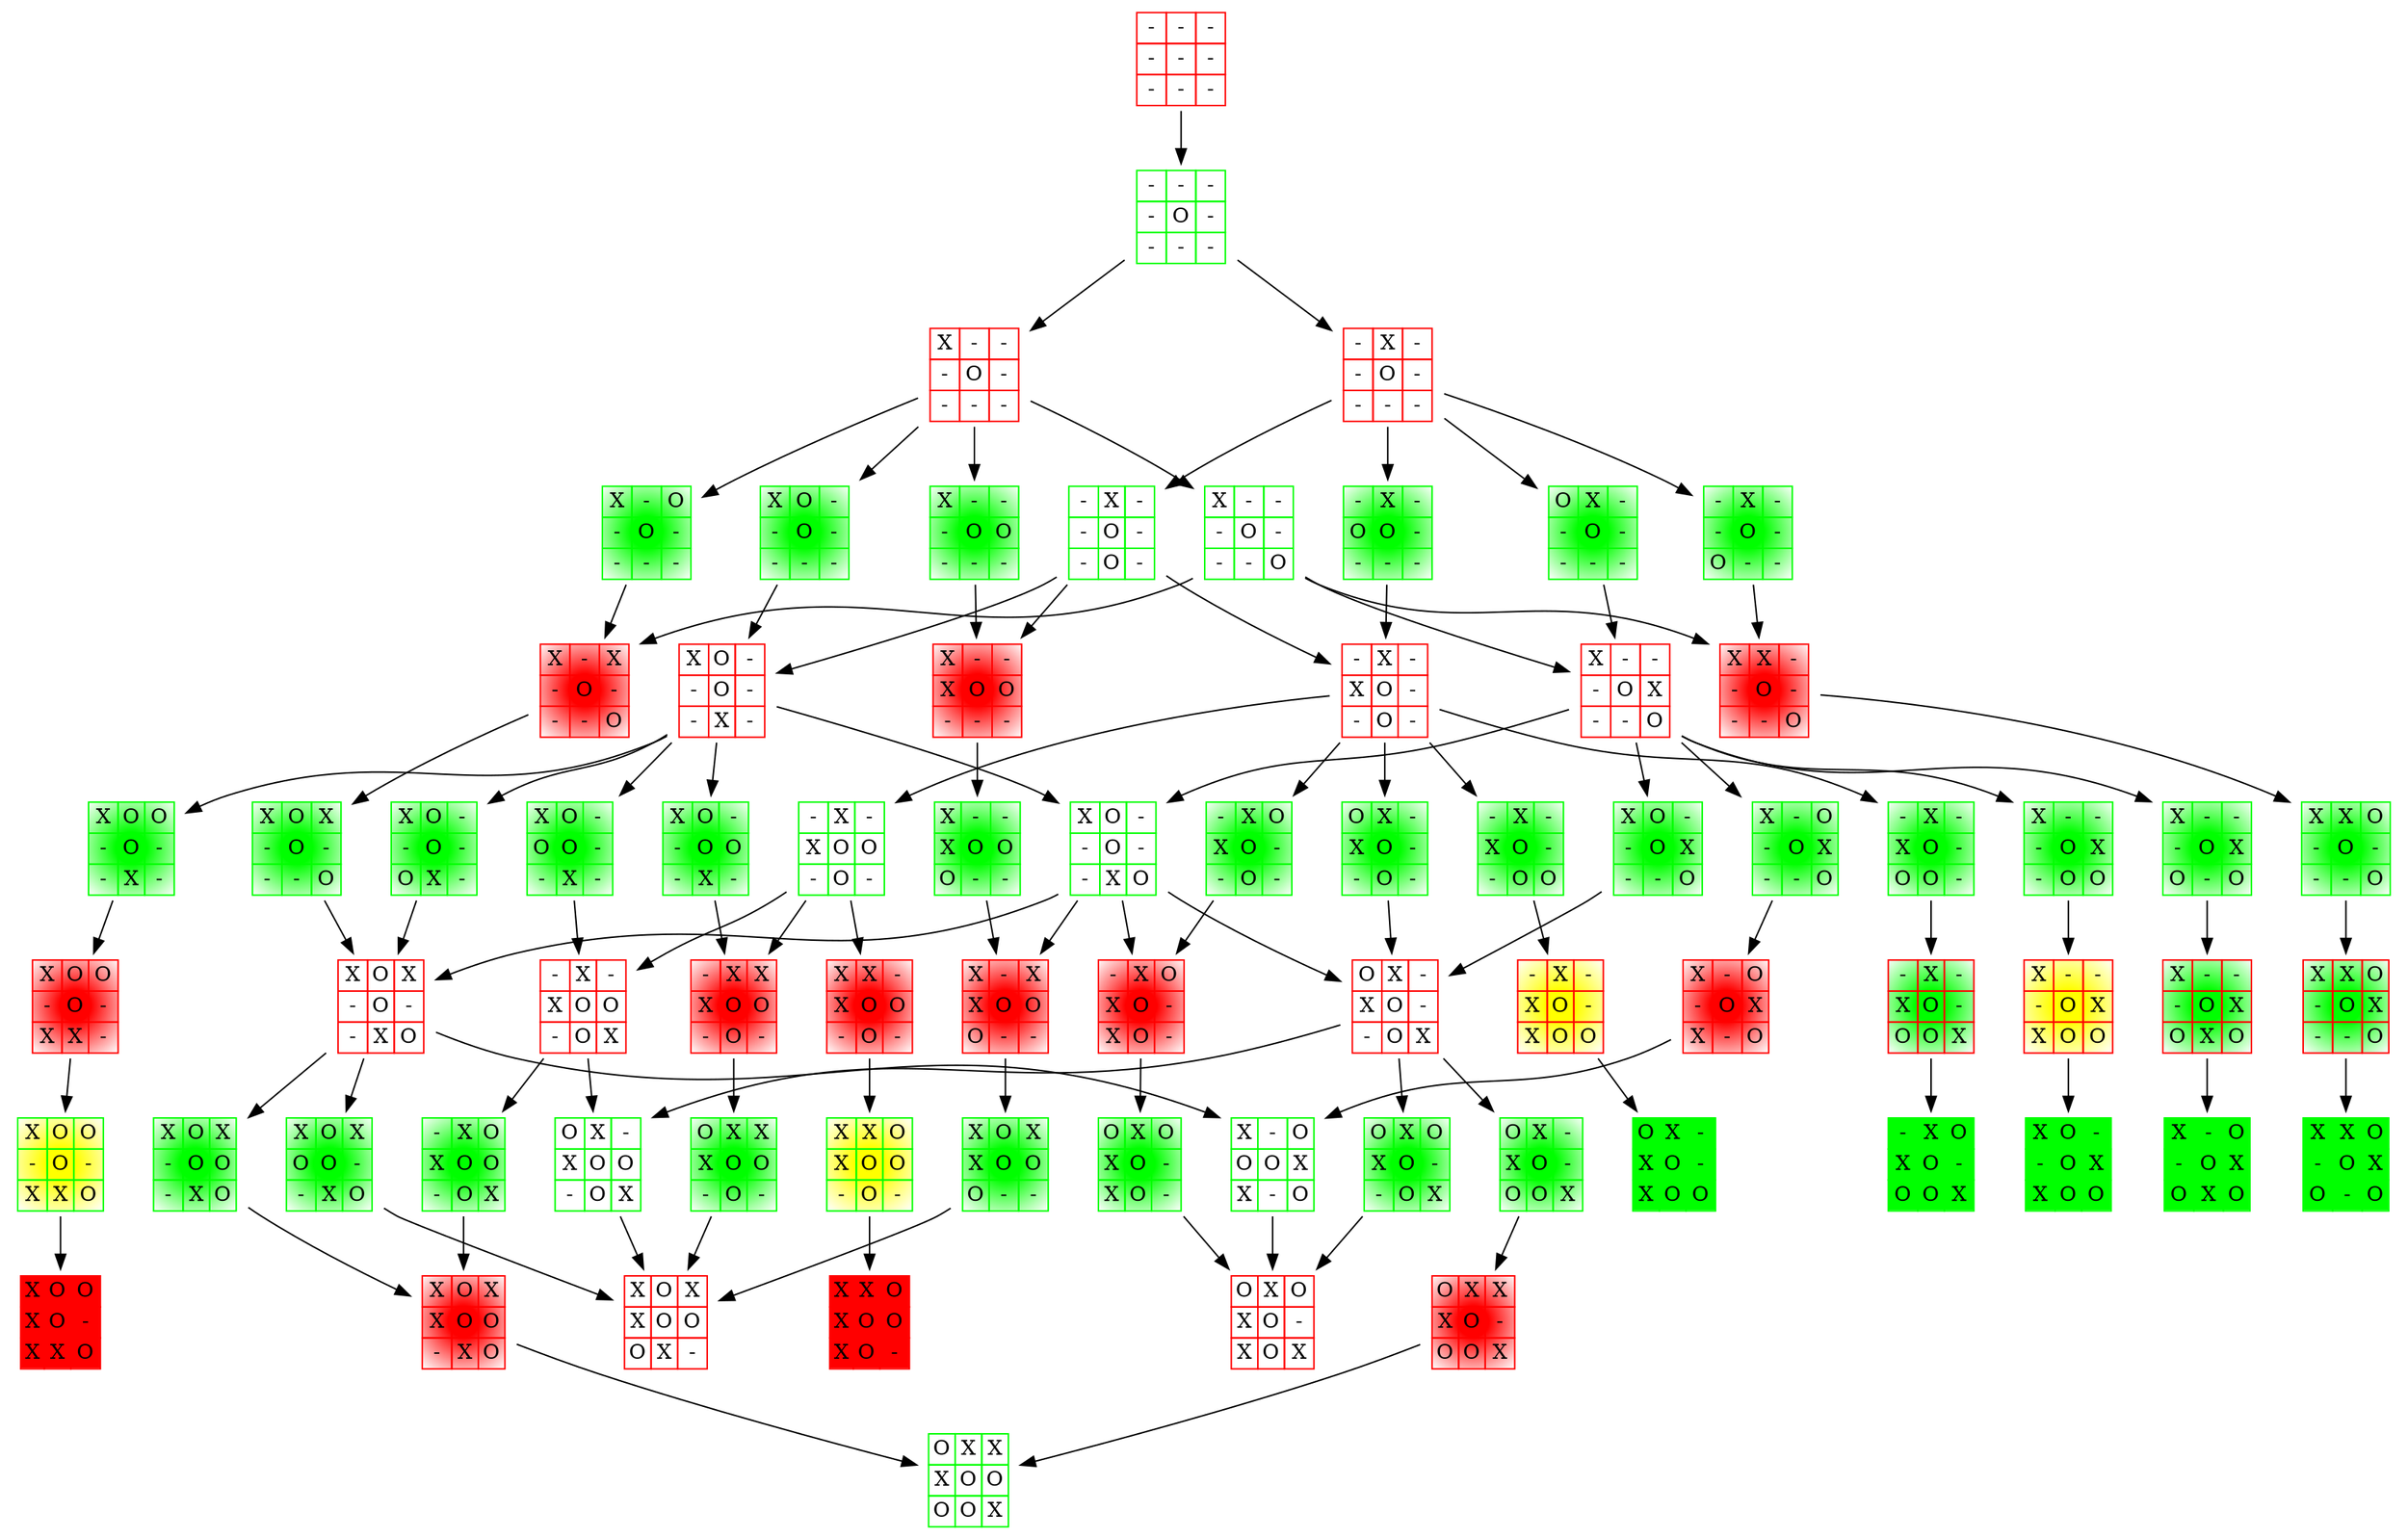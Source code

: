 digraph "graph" {
	node [shape=plaintext]
		0 [label=<
        <TABLE BORDER="0" CELLBORDER="1" CELLSPACING="0" COLOR="red" BGCOLOR="white" style="">
          <TR>
            <TD> - </TD>
            <TD> - </TD>
            <TD> - </TD>
          </TR>
          <TR>
            <TD> - </TD>
            <TD> - </TD>
            <TD> - </TD>
          </TR>
          <TR>
            <TD> - </TD>
            <TD> - </TD>
            <TD> - </TD>
          </TR>
        </TABLE>>]
		1 [label=<
        <TABLE BORDER="0" CELLBORDER="1" CELLSPACING="0" COLOR="green" BGCOLOR="white" style="">
          <TR>
            <TD> - </TD>
            <TD> - </TD>
            <TD> - </TD>
          </TR>
          <TR>
            <TD> - </TD>
            <TD>O</TD>
            <TD> - </TD>
          </TR>
          <TR>
            <TD> - </TD>
            <TD> - </TD>
            <TD> - </TD>
          </TR>
        </TABLE>>]
			0 -> 1
		1 [label=<
        <TABLE BORDER="0" CELLBORDER="1" CELLSPACING="0" COLOR="green" BGCOLOR="white" style="">
          <TR>
            <TD> - </TD>
            <TD> - </TD>
            <TD> - </TD>
          </TR>
          <TR>
            <TD> - </TD>
            <TD>O</TD>
            <TD> - </TD>
          </TR>
          <TR>
            <TD> - </TD>
            <TD> - </TD>
            <TD> - </TD>
          </TR>
        </TABLE>>]
		11 [label=<
        <TABLE BORDER="0" CELLBORDER="1" CELLSPACING="0" COLOR="red" BGCOLOR="white" style="">
          <TR>
            <TD>X</TD>
            <TD> - </TD>
            <TD> - </TD>
          </TR>
          <TR>
            <TD> - </TD>
            <TD>O</TD>
            <TD> - </TD>
          </TR>
          <TR>
            <TD> - </TD>
            <TD> - </TD>
            <TD> - </TD>
          </TR>
        </TABLE>>]
			1 -> 11
		12 [label=<
        <TABLE BORDER="0" CELLBORDER="1" CELLSPACING="0" COLOR="red" BGCOLOR="white" style="">
          <TR>
            <TD> - </TD>
            <TD>X</TD>
            <TD> - </TD>
          </TR>
          <TR>
            <TD> - </TD>
            <TD>O</TD>
            <TD> - </TD>
          </TR>
          <TR>
            <TD> - </TD>
            <TD> - </TD>
            <TD> - </TD>
          </TR>
        </TABLE>>]
			1 -> 12
		12 [label=<
        <TABLE BORDER="0" CELLBORDER="1" CELLSPACING="0" COLOR="red" BGCOLOR="white" style="">
          <TR>
            <TD> - </TD>
            <TD>X</TD>
            <TD> - </TD>
          </TR>
          <TR>
            <TD> - </TD>
            <TD>O</TD>
            <TD> - </TD>
          </TR>
          <TR>
            <TD> - </TD>
            <TD> - </TD>
            <TD> - </TD>
          </TR>
        </TABLE>>]
		121 [label=<
        <TABLE BORDER="0" CELLBORDER="1" CELLSPACING="0" COLOR="green" BGCOLOR="green:white" style="radial">
          <TR>
            <TD>O</TD>
            <TD>X</TD>
            <TD> - </TD>
          </TR>
          <TR>
            <TD> - </TD>
            <TD>O</TD>
            <TD> - </TD>
          </TR>
          <TR>
            <TD> - </TD>
            <TD> - </TD>
            <TD> - </TD>
          </TR>
        </TABLE>>]
			12 -> 121
		122 [label=<
        <TABLE BORDER="0" CELLBORDER="1" CELLSPACING="0" COLOR="green" BGCOLOR="green:white" style="radial">
          <TR>
            <TD> - </TD>
            <TD>X</TD>
            <TD> - </TD>
          </TR>
          <TR>
            <TD>O</TD>
            <TD>O</TD>
            <TD> - </TD>
          </TR>
          <TR>
            <TD> - </TD>
            <TD> - </TD>
            <TD> - </TD>
          </TR>
        </TABLE>>]
			12 -> 122
		123 [label=<
        <TABLE BORDER="0" CELLBORDER="1" CELLSPACING="0" COLOR="green" BGCOLOR="green:white" style="radial">
          <TR>
            <TD> - </TD>
            <TD>X</TD>
            <TD> - </TD>
          </TR>
          <TR>
            <TD> - </TD>
            <TD>O</TD>
            <TD> - </TD>
          </TR>
          <TR>
            <TD>O</TD>
            <TD> - </TD>
            <TD> - </TD>
          </TR>
        </TABLE>>]
			12 -> 123
		124 [label=<
        <TABLE BORDER="0" CELLBORDER="1" CELLSPACING="0" COLOR="green" BGCOLOR="white" style="">
          <TR>
            <TD> - </TD>
            <TD>X</TD>
            <TD> - </TD>
          </TR>
          <TR>
            <TD> - </TD>
            <TD>O</TD>
            <TD> - </TD>
          </TR>
          <TR>
            <TD> - </TD>
            <TD>O</TD>
            <TD> - </TD>
          </TR>
        </TABLE>>]
			12 -> 124
		11 [label=<
        <TABLE BORDER="0" CELLBORDER="1" CELLSPACING="0" COLOR="red" BGCOLOR="white" style="">
          <TR>
            <TD>X</TD>
            <TD> - </TD>
            <TD> - </TD>
          </TR>
          <TR>
            <TD> - </TD>
            <TD>O</TD>
            <TD> - </TD>
          </TR>
          <TR>
            <TD> - </TD>
            <TD> - </TD>
            <TD> - </TD>
          </TR>
        </TABLE>>]
		111 [label=<
        <TABLE BORDER="0" CELLBORDER="1" CELLSPACING="0" COLOR="green" BGCOLOR="green:white" style="radial">
          <TR>
            <TD>X</TD>
            <TD>O</TD>
            <TD> - </TD>
          </TR>
          <TR>
            <TD> - </TD>
            <TD>O</TD>
            <TD> - </TD>
          </TR>
          <TR>
            <TD> - </TD>
            <TD> - </TD>
            <TD> - </TD>
          </TR>
        </TABLE>>]
			11 -> 111
		112 [label=<
        <TABLE BORDER="0" CELLBORDER="1" CELLSPACING="0" COLOR="green" BGCOLOR="green:white" style="radial">
          <TR>
            <TD>X</TD>
            <TD> - </TD>
            <TD>O</TD>
          </TR>
          <TR>
            <TD> - </TD>
            <TD>O</TD>
            <TD> - </TD>
          </TR>
          <TR>
            <TD> - </TD>
            <TD> - </TD>
            <TD> - </TD>
          </TR>
        </TABLE>>]
			11 -> 112
		113 [label=<
        <TABLE BORDER="0" CELLBORDER="1" CELLSPACING="0" COLOR="green" BGCOLOR="green:white" style="radial">
          <TR>
            <TD>X</TD>
            <TD> - </TD>
            <TD> - </TD>
          </TR>
          <TR>
            <TD> - </TD>
            <TD>O</TD>
            <TD>O</TD>
          </TR>
          <TR>
            <TD> - </TD>
            <TD> - </TD>
            <TD> - </TD>
          </TR>
        </TABLE>>]
			11 -> 113
		114 [label=<
        <TABLE BORDER="0" CELLBORDER="1" CELLSPACING="0" COLOR="green" BGCOLOR="white" style="">
          <TR>
            <TD>X</TD>
            <TD> - </TD>
            <TD> - </TD>
          </TR>
          <TR>
            <TD> - </TD>
            <TD>O</TD>
            <TD> - </TD>
          </TR>
          <TR>
            <TD> - </TD>
            <TD> - </TD>
            <TD>O</TD>
          </TR>
        </TABLE>>]
			11 -> 114
		114 [label=<
        <TABLE BORDER="0" CELLBORDER="1" CELLSPACING="0" COLOR="green" BGCOLOR="white" style="">
          <TR>
            <TD>X</TD>
            <TD> - </TD>
            <TD> - </TD>
          </TR>
          <TR>
            <TD> - </TD>
            <TD>O</TD>
            <TD> - </TD>
          </TR>
          <TR>
            <TD> - </TD>
            <TD> - </TD>
            <TD>O</TD>
          </TR>
        </TABLE>>]
		1141 [label=<
        <TABLE BORDER="0" CELLBORDER="1" CELLSPACING="0" COLOR="red" BGCOLOR="red:white" style="radial">
          <TR>
            <TD>X</TD>
            <TD>X</TD>
            <TD> - </TD>
          </TR>
          <TR>
            <TD> - </TD>
            <TD>O</TD>
            <TD> - </TD>
          </TR>
          <TR>
            <TD> - </TD>
            <TD> - </TD>
            <TD>O</TD>
          </TR>
        </TABLE>>]
			114 -> 1141
		1142 [label=<
        <TABLE BORDER="0" CELLBORDER="1" CELLSPACING="0" COLOR="red" BGCOLOR="red:white" style="radial">
          <TR>
            <TD>X</TD>
            <TD> - </TD>
            <TD>X</TD>
          </TR>
          <TR>
            <TD> - </TD>
            <TD>O</TD>
            <TD> - </TD>
          </TR>
          <TR>
            <TD> - </TD>
            <TD> - </TD>
            <TD>O</TD>
          </TR>
        </TABLE>>]
			114 -> 1142
		1143 [label=<
        <TABLE BORDER="0" CELLBORDER="1" CELLSPACING="0" COLOR="red" BGCOLOR="white" style="">
          <TR>
            <TD>X</TD>
            <TD> - </TD>
            <TD> - </TD>
          </TR>
          <TR>
            <TD> - </TD>
            <TD>O</TD>
            <TD>X</TD>
          </TR>
          <TR>
            <TD> - </TD>
            <TD> - </TD>
            <TD>O</TD>
          </TR>
        </TABLE>>]
			114 -> 1143
		113 [label=<
        <TABLE BORDER="0" CELLBORDER="1" CELLSPACING="0" COLOR="green" BGCOLOR="green:white" style="radial">
          <TR>
            <TD>X</TD>
            <TD> - </TD>
            <TD> - </TD>
          </TR>
          <TR>
            <TD> - </TD>
            <TD>O</TD>
            <TD>O</TD>
          </TR>
          <TR>
            <TD> - </TD>
            <TD> - </TD>
            <TD> - </TD>
          </TR>
        </TABLE>>]
		1131 [label=<
        <TABLE BORDER="0" CELLBORDER="1" CELLSPACING="0" COLOR="red" BGCOLOR="red:white" style="radial">
          <TR>
            <TD>X</TD>
            <TD> - </TD>
            <TD> - </TD>
          </TR>
          <TR>
            <TD>X</TD>
            <TD>O</TD>
            <TD>O</TD>
          </TR>
          <TR>
            <TD> - </TD>
            <TD> - </TD>
            <TD> - </TD>
          </TR>
        </TABLE>>]
			113 -> 1131
		112 [label=<
        <TABLE BORDER="0" CELLBORDER="1" CELLSPACING="0" COLOR="green" BGCOLOR="green:white" style="radial">
          <TR>
            <TD>X</TD>
            <TD> - </TD>
            <TD>O</TD>
          </TR>
          <TR>
            <TD> - </TD>
            <TD>O</TD>
            <TD> - </TD>
          </TR>
          <TR>
            <TD> - </TD>
            <TD> - </TD>
            <TD> - </TD>
          </TR>
        </TABLE>>]
		1142 [label=<
        <TABLE BORDER="0" CELLBORDER="1" CELLSPACING="0" COLOR="red" BGCOLOR="red:white" style="radial">
          <TR>
            <TD>X</TD>
            <TD> - </TD>
            <TD>X</TD>
          </TR>
          <TR>
            <TD> - </TD>
            <TD>O</TD>
            <TD> - </TD>
          </TR>
          <TR>
            <TD> - </TD>
            <TD> - </TD>
            <TD>O</TD>
          </TR>
        </TABLE>>]
			112 -> 1142
		123 [label=<
        <TABLE BORDER="0" CELLBORDER="1" CELLSPACING="0" COLOR="green" BGCOLOR="green:white" style="radial">
          <TR>
            <TD> - </TD>
            <TD>X</TD>
            <TD> - </TD>
          </TR>
          <TR>
            <TD> - </TD>
            <TD>O</TD>
            <TD> - </TD>
          </TR>
          <TR>
            <TD>O</TD>
            <TD> - </TD>
            <TD> - </TD>
          </TR>
        </TABLE>>]
		1141 [label=<
        <TABLE BORDER="0" CELLBORDER="1" CELLSPACING="0" COLOR="red" BGCOLOR="red:white" style="radial">
          <TR>
            <TD>X</TD>
            <TD>X</TD>
            <TD> - </TD>
          </TR>
          <TR>
            <TD> - </TD>
            <TD>O</TD>
            <TD> - </TD>
          </TR>
          <TR>
            <TD> - </TD>
            <TD> - </TD>
            <TD>O</TD>
          </TR>
        </TABLE>>]
			123 -> 1141
		111 [label=<
        <TABLE BORDER="0" CELLBORDER="1" CELLSPACING="0" COLOR="green" BGCOLOR="green:white" style="radial">
          <TR>
            <TD>X</TD>
            <TD>O</TD>
            <TD> - </TD>
          </TR>
          <TR>
            <TD> - </TD>
            <TD>O</TD>
            <TD> - </TD>
          </TR>
          <TR>
            <TD> - </TD>
            <TD> - </TD>
            <TD> - </TD>
          </TR>
        </TABLE>>]
		1111 [label=<
        <TABLE BORDER="0" CELLBORDER="1" CELLSPACING="0" COLOR="red" BGCOLOR="white" style="">
          <TR>
            <TD>X</TD>
            <TD>O</TD>
            <TD> - </TD>
          </TR>
          <TR>
            <TD> - </TD>
            <TD>O</TD>
            <TD> - </TD>
          </TR>
          <TR>
            <TD> - </TD>
            <TD>X</TD>
            <TD> - </TD>
          </TR>
        </TABLE>>]
			111 -> 1111
		124 [label=<
        <TABLE BORDER="0" CELLBORDER="1" CELLSPACING="0" COLOR="green" BGCOLOR="white" style="">
          <TR>
            <TD> - </TD>
            <TD>X</TD>
            <TD> - </TD>
          </TR>
          <TR>
            <TD> - </TD>
            <TD>O</TD>
            <TD> - </TD>
          </TR>
          <TR>
            <TD> - </TD>
            <TD>O</TD>
            <TD> - </TD>
          </TR>
        </TABLE>>]
		1131 [label=<
        <TABLE BORDER="0" CELLBORDER="1" CELLSPACING="0" COLOR="red" BGCOLOR="red:white" style="radial">
          <TR>
            <TD>X</TD>
            <TD> - </TD>
            <TD> - </TD>
          </TR>
          <TR>
            <TD>X</TD>
            <TD>O</TD>
            <TD>O</TD>
          </TR>
          <TR>
            <TD> - </TD>
            <TD> - </TD>
            <TD> - </TD>
          </TR>
        </TABLE>>]
			124 -> 1131
		1242 [label=<
        <TABLE BORDER="0" CELLBORDER="1" CELLSPACING="0" COLOR="red" BGCOLOR="white" style="">
          <TR>
            <TD> - </TD>
            <TD>X</TD>
            <TD> - </TD>
          </TR>
          <TR>
            <TD>X</TD>
            <TD>O</TD>
            <TD> - </TD>
          </TR>
          <TR>
            <TD> - </TD>
            <TD>O</TD>
            <TD> - </TD>
          </TR>
        </TABLE>>]
			124 -> 1242
		1111 [label=<
        <TABLE BORDER="0" CELLBORDER="1" CELLSPACING="0" COLOR="red" BGCOLOR="white" style="">
          <TR>
            <TD>X</TD>
            <TD>O</TD>
            <TD> - </TD>
          </TR>
          <TR>
            <TD> - </TD>
            <TD>O</TD>
            <TD> - </TD>
          </TR>
          <TR>
            <TD> - </TD>
            <TD>X</TD>
            <TD> - </TD>
          </TR>
        </TABLE>>]
			124 -> 1111
		122 [label=<
        <TABLE BORDER="0" CELLBORDER="1" CELLSPACING="0" COLOR="green" BGCOLOR="green:white" style="radial">
          <TR>
            <TD> - </TD>
            <TD>X</TD>
            <TD> - </TD>
          </TR>
          <TR>
            <TD>O</TD>
            <TD>O</TD>
            <TD> - </TD>
          </TR>
          <TR>
            <TD> - </TD>
            <TD> - </TD>
            <TD> - </TD>
          </TR>
        </TABLE>>]
		1242 [label=<
        <TABLE BORDER="0" CELLBORDER="1" CELLSPACING="0" COLOR="red" BGCOLOR="white" style="">
          <TR>
            <TD> - </TD>
            <TD>X</TD>
            <TD> - </TD>
          </TR>
          <TR>
            <TD>X</TD>
            <TD>O</TD>
            <TD> - </TD>
          </TR>
          <TR>
            <TD> - </TD>
            <TD>O</TD>
            <TD> - </TD>
          </TR>
        </TABLE>>]
			122 -> 1242
		121 [label=<
        <TABLE BORDER="0" CELLBORDER="1" CELLSPACING="0" COLOR="green" BGCOLOR="green:white" style="radial">
          <TR>
            <TD>O</TD>
            <TD>X</TD>
            <TD> - </TD>
          </TR>
          <TR>
            <TD> - </TD>
            <TD>O</TD>
            <TD> - </TD>
          </TR>
          <TR>
            <TD> - </TD>
            <TD> - </TD>
            <TD> - </TD>
          </TR>
        </TABLE>>]
		1143 [label=<
        <TABLE BORDER="0" CELLBORDER="1" CELLSPACING="0" COLOR="red" BGCOLOR="white" style="">
          <TR>
            <TD>X</TD>
            <TD> - </TD>
            <TD> - </TD>
          </TR>
          <TR>
            <TD> - </TD>
            <TD>O</TD>
            <TD>X</TD>
          </TR>
          <TR>
            <TD> - </TD>
            <TD> - </TD>
            <TD>O</TD>
          </TR>
        </TABLE>>]
			121 -> 1143
		1111 [label=<
        <TABLE BORDER="0" CELLBORDER="1" CELLSPACING="0" COLOR="red" BGCOLOR="white" style="">
          <TR>
            <TD>X</TD>
            <TD>O</TD>
            <TD> - </TD>
          </TR>
          <TR>
            <TD> - </TD>
            <TD>O</TD>
            <TD> - </TD>
          </TR>
          <TR>
            <TD> - </TD>
            <TD>X</TD>
            <TD> - </TD>
          </TR>
        </TABLE>>]
		11111 [label=<
        <TABLE BORDER="0" CELLBORDER="1" CELLSPACING="0" COLOR="green" BGCOLOR="green:white" style="radial">
          <TR>
            <TD>X</TD>
            <TD>O</TD>
            <TD>O</TD>
          </TR>
          <TR>
            <TD> - </TD>
            <TD>O</TD>
            <TD> - </TD>
          </TR>
          <TR>
            <TD> - </TD>
            <TD>X</TD>
            <TD> - </TD>
          </TR>
        </TABLE>>]
			1111 -> 11111
		11112 [label=<
        <TABLE BORDER="0" CELLBORDER="1" CELLSPACING="0" COLOR="green" BGCOLOR="green:white" style="radial">
          <TR>
            <TD>X</TD>
            <TD>O</TD>
            <TD> - </TD>
          </TR>
          <TR>
            <TD>O</TD>
            <TD>O</TD>
            <TD> - </TD>
          </TR>
          <TR>
            <TD> - </TD>
            <TD>X</TD>
            <TD> - </TD>
          </TR>
        </TABLE>>]
			1111 -> 11112
		11113 [label=<
        <TABLE BORDER="0" CELLBORDER="1" CELLSPACING="0" COLOR="green" BGCOLOR="green:white" style="radial">
          <TR>
            <TD>X</TD>
            <TD>O</TD>
            <TD> - </TD>
          </TR>
          <TR>
            <TD> - </TD>
            <TD>O</TD>
            <TD>O</TD>
          </TR>
          <TR>
            <TD> - </TD>
            <TD>X</TD>
            <TD> - </TD>
          </TR>
        </TABLE>>]
			1111 -> 11113
		11114 [label=<
        <TABLE BORDER="0" CELLBORDER="1" CELLSPACING="0" COLOR="green" BGCOLOR="green:white" style="radial">
          <TR>
            <TD>X</TD>
            <TD>O</TD>
            <TD> - </TD>
          </TR>
          <TR>
            <TD> - </TD>
            <TD>O</TD>
            <TD> - </TD>
          </TR>
          <TR>
            <TD>O</TD>
            <TD>X</TD>
            <TD> - </TD>
          </TR>
        </TABLE>>]
			1111 -> 11114
		11115 [label=<
        <TABLE BORDER="0" CELLBORDER="1" CELLSPACING="0" COLOR="green" BGCOLOR="white" style="">
          <TR>
            <TD>X</TD>
            <TD>O</TD>
            <TD> - </TD>
          </TR>
          <TR>
            <TD> - </TD>
            <TD>O</TD>
            <TD> - </TD>
          </TR>
          <TR>
            <TD> - </TD>
            <TD>X</TD>
            <TD>O</TD>
          </TR>
        </TABLE>>]
			1111 -> 11115
		1242 [label=<
        <TABLE BORDER="0" CELLBORDER="1" CELLSPACING="0" COLOR="red" BGCOLOR="white" style="">
          <TR>
            <TD> - </TD>
            <TD>X</TD>
            <TD> - </TD>
          </TR>
          <TR>
            <TD>X</TD>
            <TD>O</TD>
            <TD> - </TD>
          </TR>
          <TR>
            <TD> - </TD>
            <TD>O</TD>
            <TD> - </TD>
          </TR>
        </TABLE>>]
		12421 [label=<
        <TABLE BORDER="0" CELLBORDER="1" CELLSPACING="0" COLOR="green" BGCOLOR="green:white" style="radial">
          <TR>
            <TD>O</TD>
            <TD>X</TD>
            <TD> - </TD>
          </TR>
          <TR>
            <TD>X</TD>
            <TD>O</TD>
            <TD> - </TD>
          </TR>
          <TR>
            <TD> - </TD>
            <TD>O</TD>
            <TD> - </TD>
          </TR>
        </TABLE>>]
			1242 -> 12421
		12422 [label=<
        <TABLE BORDER="0" CELLBORDER="1" CELLSPACING="0" COLOR="green" BGCOLOR="green:white" style="radial">
          <TR>
            <TD> - </TD>
            <TD>X</TD>
            <TD>O</TD>
          </TR>
          <TR>
            <TD>X</TD>
            <TD>O</TD>
            <TD> - </TD>
          </TR>
          <TR>
            <TD> - </TD>
            <TD>O</TD>
            <TD> - </TD>
          </TR>
        </TABLE>>]
			1242 -> 12422
		12423 [label=<
        <TABLE BORDER="0" CELLBORDER="1" CELLSPACING="0" COLOR="green" BGCOLOR="white" style="">
          <TR>
            <TD> - </TD>
            <TD>X</TD>
            <TD> - </TD>
          </TR>
          <TR>
            <TD>X</TD>
            <TD>O</TD>
            <TD>O</TD>
          </TR>
          <TR>
            <TD> - </TD>
            <TD>O</TD>
            <TD> - </TD>
          </TR>
        </TABLE>>]
			1242 -> 12423
		12424 [label=<
        <TABLE BORDER="0" CELLBORDER="1" CELLSPACING="0" COLOR="green" BGCOLOR="green:white" style="radial">
          <TR>
            <TD> - </TD>
            <TD>X</TD>
            <TD> - </TD>
          </TR>
          <TR>
            <TD>X</TD>
            <TD>O</TD>
            <TD> - </TD>
          </TR>
          <TR>
            <TD>O</TD>
            <TD>O</TD>
            <TD> - </TD>
          </TR>
        </TABLE>>]
			1242 -> 12424
		12425 [label=<
        <TABLE BORDER="0" CELLBORDER="1" CELLSPACING="0" COLOR="green" BGCOLOR="green:white" style="radial">
          <TR>
            <TD> - </TD>
            <TD>X</TD>
            <TD> - </TD>
          </TR>
          <TR>
            <TD>X</TD>
            <TD>O</TD>
            <TD> - </TD>
          </TR>
          <TR>
            <TD> - </TD>
            <TD>O</TD>
            <TD>O</TD>
          </TR>
        </TABLE>>]
			1242 -> 12425
		1141 [label=<
        <TABLE BORDER="0" CELLBORDER="1" CELLSPACING="0" COLOR="red" BGCOLOR="red:white" style="radial">
          <TR>
            <TD>X</TD>
            <TD>X</TD>
            <TD> - </TD>
          </TR>
          <TR>
            <TD> - </TD>
            <TD>O</TD>
            <TD> - </TD>
          </TR>
          <TR>
            <TD> - </TD>
            <TD> - </TD>
            <TD>O</TD>
          </TR>
        </TABLE>>]
		11411 [label=<
        <TABLE BORDER="0" CELLBORDER="1" CELLSPACING="0" COLOR="green" BGCOLOR="green:white" style="radial">
          <TR>
            <TD>X</TD>
            <TD>X</TD>
            <TD>O</TD>
          </TR>
          <TR>
            <TD> - </TD>
            <TD>O</TD>
            <TD> - </TD>
          </TR>
          <TR>
            <TD> - </TD>
            <TD> - </TD>
            <TD>O</TD>
          </TR>
        </TABLE>>]
			1141 -> 11411
		1143 [label=<
        <TABLE BORDER="0" CELLBORDER="1" CELLSPACING="0" COLOR="red" BGCOLOR="white" style="">
          <TR>
            <TD>X</TD>
            <TD> - </TD>
            <TD> - </TD>
          </TR>
          <TR>
            <TD> - </TD>
            <TD>O</TD>
            <TD>X</TD>
          </TR>
          <TR>
            <TD> - </TD>
            <TD> - </TD>
            <TD>O</TD>
          </TR>
        </TABLE>>]
		11431 [label=<
        <TABLE BORDER="0" CELLBORDER="1" CELLSPACING="0" COLOR="green" BGCOLOR="green:white" style="radial">
          <TR>
            <TD>X</TD>
            <TD>O</TD>
            <TD> - </TD>
          </TR>
          <TR>
            <TD> - </TD>
            <TD>O</TD>
            <TD>X</TD>
          </TR>
          <TR>
            <TD> - </TD>
            <TD> - </TD>
            <TD>O</TD>
          </TR>
        </TABLE>>]
			1143 -> 11431
		11432 [label=<
        <TABLE BORDER="0" CELLBORDER="1" CELLSPACING="0" COLOR="green" BGCOLOR="green:white" style="radial">
          <TR>
            <TD>X</TD>
            <TD> - </TD>
            <TD>O</TD>
          </TR>
          <TR>
            <TD> - </TD>
            <TD>O</TD>
            <TD>X</TD>
          </TR>
          <TR>
            <TD> - </TD>
            <TD> - </TD>
            <TD>O</TD>
          </TR>
        </TABLE>>]
			1143 -> 11432
		11115 [label=<
        <TABLE BORDER="0" CELLBORDER="1" CELLSPACING="0" COLOR="green" BGCOLOR="white" style="">
          <TR>
            <TD>X</TD>
            <TD>O</TD>
            <TD> - </TD>
          </TR>
          <TR>
            <TD> - </TD>
            <TD>O</TD>
            <TD> - </TD>
          </TR>
          <TR>
            <TD> - </TD>
            <TD>X</TD>
            <TD>O</TD>
          </TR>
        </TABLE>>]
			1143 -> 11115
		11434 [label=<
        <TABLE BORDER="0" CELLBORDER="1" CELLSPACING="0" COLOR="green" BGCOLOR="green:white" style="radial">
          <TR>
            <TD>X</TD>
            <TD> - </TD>
            <TD> - </TD>
          </TR>
          <TR>
            <TD> - </TD>
            <TD>O</TD>
            <TD>X</TD>
          </TR>
          <TR>
            <TD>O</TD>
            <TD> - </TD>
            <TD>O</TD>
          </TR>
        </TABLE>>]
			1143 -> 11434
		11435 [label=<
        <TABLE BORDER="0" CELLBORDER="1" CELLSPACING="0" COLOR="green" BGCOLOR="green:white" style="radial">
          <TR>
            <TD>X</TD>
            <TD> - </TD>
            <TD> - </TD>
          </TR>
          <TR>
            <TD> - </TD>
            <TD>O</TD>
            <TD>X</TD>
          </TR>
          <TR>
            <TD> - </TD>
            <TD>O</TD>
            <TD>O</TD>
          </TR>
        </TABLE>>]
			1143 -> 11435
		1131 [label=<
        <TABLE BORDER="0" CELLBORDER="1" CELLSPACING="0" COLOR="red" BGCOLOR="red:white" style="radial">
          <TR>
            <TD>X</TD>
            <TD> - </TD>
            <TD> - </TD>
          </TR>
          <TR>
            <TD>X</TD>
            <TD>O</TD>
            <TD>O</TD>
          </TR>
          <TR>
            <TD> - </TD>
            <TD> - </TD>
            <TD> - </TD>
          </TR>
        </TABLE>>]
		11311 [label=<
        <TABLE BORDER="0" CELLBORDER="1" CELLSPACING="0" COLOR="green" BGCOLOR="green:white" style="radial">
          <TR>
            <TD>X</TD>
            <TD> - </TD>
            <TD> - </TD>
          </TR>
          <TR>
            <TD>X</TD>
            <TD>O</TD>
            <TD>O</TD>
          </TR>
          <TR>
            <TD>O</TD>
            <TD> - </TD>
            <TD> - </TD>
          </TR>
        </TABLE>>]
			1131 -> 11311
		1142 [label=<
        <TABLE BORDER="0" CELLBORDER="1" CELLSPACING="0" COLOR="red" BGCOLOR="red:white" style="radial">
          <TR>
            <TD>X</TD>
            <TD> - </TD>
            <TD>X</TD>
          </TR>
          <TR>
            <TD> - </TD>
            <TD>O</TD>
            <TD> - </TD>
          </TR>
          <TR>
            <TD> - </TD>
            <TD> - </TD>
            <TD>O</TD>
          </TR>
        </TABLE>>]
		11421 [label=<
        <TABLE BORDER="0" CELLBORDER="1" CELLSPACING="0" COLOR="green" BGCOLOR="green:white" style="radial">
          <TR>
            <TD>X</TD>
            <TD>O</TD>
            <TD>X</TD>
          </TR>
          <TR>
            <TD> - </TD>
            <TD>O</TD>
            <TD> - </TD>
          </TR>
          <TR>
            <TD> - </TD>
            <TD> - </TD>
            <TD>O</TD>
          </TR>
        </TABLE>>]
			1142 -> 11421
		12424 [label=<
        <TABLE BORDER="0" CELLBORDER="1" CELLSPACING="0" COLOR="green" BGCOLOR="green:white" style="radial">
          <TR>
            <TD> - </TD>
            <TD>X</TD>
            <TD> - </TD>
          </TR>
          <TR>
            <TD>X</TD>
            <TD>O</TD>
            <TD> - </TD>
          </TR>
          <TR>
            <TD>O</TD>
            <TD>O</TD>
            <TD> - </TD>
          </TR>
        </TABLE>>]
		124241 [label=<
        <TABLE BORDER="0" CELLBORDER="1" CELLSPACING="0" COLOR="red" BGCOLOR="green:white" style="radial">
          <TR>
            <TD> - </TD>
            <TD>X</TD>
            <TD> - </TD>
          </TR>
          <TR>
            <TD>X</TD>
            <TD>O</TD>
            <TD> - </TD>
          </TR>
          <TR>
            <TD>O</TD>
            <TD>O</TD>
            <TD>X</TD>
          </TR>
        </TABLE>>]
			12424 -> 124241
		12423 [label=<
        <TABLE BORDER="0" CELLBORDER="1" CELLSPACING="0" COLOR="green" BGCOLOR="white" style="">
          <TR>
            <TD> - </TD>
            <TD>X</TD>
            <TD> - </TD>
          </TR>
          <TR>
            <TD>X</TD>
            <TD>O</TD>
            <TD>O</TD>
          </TR>
          <TR>
            <TD> - </TD>
            <TD>O</TD>
            <TD> - </TD>
          </TR>
        </TABLE>>]
		124231 [label=<
        <TABLE BORDER="0" CELLBORDER="1" CELLSPACING="0" COLOR="red" BGCOLOR="red:white" style="radial">
          <TR>
            <TD>X</TD>
            <TD>X</TD>
            <TD> - </TD>
          </TR>
          <TR>
            <TD>X</TD>
            <TD>O</TD>
            <TD>O</TD>
          </TR>
          <TR>
            <TD> - </TD>
            <TD>O</TD>
            <TD> - </TD>
          </TR>
        </TABLE>>]
			12423 -> 124231
		124232 [label=<
        <TABLE BORDER="0" CELLBORDER="1" CELLSPACING="0" COLOR="red" BGCOLOR="red:white" style="radial">
          <TR>
            <TD> - </TD>
            <TD>X</TD>
            <TD>X</TD>
          </TR>
          <TR>
            <TD>X</TD>
            <TD>O</TD>
            <TD>O</TD>
          </TR>
          <TR>
            <TD> - </TD>
            <TD>O</TD>
            <TD> - </TD>
          </TR>
        </TABLE>>]
			12423 -> 124232
		124233 [label=<
        <TABLE BORDER="0" CELLBORDER="1" CELLSPACING="0" COLOR="red" BGCOLOR="white" style="">
          <TR>
            <TD> - </TD>
            <TD>X</TD>
            <TD> - </TD>
          </TR>
          <TR>
            <TD>X</TD>
            <TD>O</TD>
            <TD>O</TD>
          </TR>
          <TR>
            <TD> - </TD>
            <TD>O</TD>
            <TD>X</TD>
          </TR>
        </TABLE>>]
			12423 -> 124233
		11111 [label=<
        <TABLE BORDER="0" CELLBORDER="1" CELLSPACING="0" COLOR="green" BGCOLOR="green:white" style="radial">
          <TR>
            <TD>X</TD>
            <TD>O</TD>
            <TD>O</TD>
          </TR>
          <TR>
            <TD> - </TD>
            <TD>O</TD>
            <TD> - </TD>
          </TR>
          <TR>
            <TD> - </TD>
            <TD>X</TD>
            <TD> - </TD>
          </TR>
        </TABLE>>]
		111111 [label=<
        <TABLE BORDER="0" CELLBORDER="1" CELLSPACING="0" COLOR="red" BGCOLOR="red:white" style="radial">
          <TR>
            <TD>X</TD>
            <TD>O</TD>
            <TD>O</TD>
          </TR>
          <TR>
            <TD> - </TD>
            <TD>O</TD>
            <TD> - </TD>
          </TR>
          <TR>
            <TD>X</TD>
            <TD>X</TD>
            <TD> - </TD>
          </TR>
        </TABLE>>]
			11111 -> 111111
		11311 [label=<
        <TABLE BORDER="0" CELLBORDER="1" CELLSPACING="0" COLOR="green" BGCOLOR="green:white" style="radial">
          <TR>
            <TD>X</TD>
            <TD> - </TD>
            <TD> - </TD>
          </TR>
          <TR>
            <TD>X</TD>
            <TD>O</TD>
            <TD>O</TD>
          </TR>
          <TR>
            <TD>O</TD>
            <TD> - </TD>
            <TD> - </TD>
          </TR>
        </TABLE>>]
		113111 [label=<
        <TABLE BORDER="0" CELLBORDER="1" CELLSPACING="0" COLOR="red" BGCOLOR="red:white" style="radial">
          <TR>
            <TD>X</TD>
            <TD> - </TD>
            <TD>X</TD>
          </TR>
          <TR>
            <TD>X</TD>
            <TD>O</TD>
            <TD>O</TD>
          </TR>
          <TR>
            <TD>O</TD>
            <TD> - </TD>
            <TD> - </TD>
          </TR>
        </TABLE>>]
			11311 -> 113111
		12425 [label=<
        <TABLE BORDER="0" CELLBORDER="1" CELLSPACING="0" COLOR="green" BGCOLOR="green:white" style="radial">
          <TR>
            <TD> - </TD>
            <TD>X</TD>
            <TD> - </TD>
          </TR>
          <TR>
            <TD>X</TD>
            <TD>O</TD>
            <TD> - </TD>
          </TR>
          <TR>
            <TD> - </TD>
            <TD>O</TD>
            <TD>O</TD>
          </TR>
        </TABLE>>]
		124251 [label=<
        <TABLE BORDER="0" CELLBORDER="1" CELLSPACING="0" COLOR="red" BGCOLOR="yellow:white" style="radial">
          <TR>
            <TD> - </TD>
            <TD>X</TD>
            <TD> - </TD>
          </TR>
          <TR>
            <TD>X</TD>
            <TD>O</TD>
            <TD> - </TD>
          </TR>
          <TR>
            <TD>X</TD>
            <TD>O</TD>
            <TD>O</TD>
          </TR>
        </TABLE>>]
			12425 -> 124251
		11421 [label=<
        <TABLE BORDER="0" CELLBORDER="1" CELLSPACING="0" COLOR="green" BGCOLOR="green:white" style="radial">
          <TR>
            <TD>X</TD>
            <TD>O</TD>
            <TD>X</TD>
          </TR>
          <TR>
            <TD> - </TD>
            <TD>O</TD>
            <TD> - </TD>
          </TR>
          <TR>
            <TD> - </TD>
            <TD> - </TD>
            <TD>O</TD>
          </TR>
        </TABLE>>]
		114211 [label=<
        <TABLE BORDER="0" CELLBORDER="1" CELLSPACING="0" COLOR="red" BGCOLOR="white" style="">
          <TR>
            <TD>X</TD>
            <TD>O</TD>
            <TD>X</TD>
          </TR>
          <TR>
            <TD> - </TD>
            <TD>O</TD>
            <TD> - </TD>
          </TR>
          <TR>
            <TD> - </TD>
            <TD>X</TD>
            <TD>O</TD>
          </TR>
        </TABLE>>]
			11421 -> 114211
		11411 [label=<
        <TABLE BORDER="0" CELLBORDER="1" CELLSPACING="0" COLOR="green" BGCOLOR="green:white" style="radial">
          <TR>
            <TD>X</TD>
            <TD>X</TD>
            <TD>O</TD>
          </TR>
          <TR>
            <TD> - </TD>
            <TD>O</TD>
            <TD> - </TD>
          </TR>
          <TR>
            <TD> - </TD>
            <TD> - </TD>
            <TD>O</TD>
          </TR>
        </TABLE>>]
		114111 [label=<
        <TABLE BORDER="0" CELLBORDER="1" CELLSPACING="0" COLOR="red" BGCOLOR="green:white" style="radial">
          <TR>
            <TD>X</TD>
            <TD>X</TD>
            <TD>O</TD>
          </TR>
          <TR>
            <TD> - </TD>
            <TD>O</TD>
            <TD>X</TD>
          </TR>
          <TR>
            <TD> - </TD>
            <TD> - </TD>
            <TD>O</TD>
          </TR>
        </TABLE>>]
			11411 -> 114111
		11434 [label=<
        <TABLE BORDER="0" CELLBORDER="1" CELLSPACING="0" COLOR="green" BGCOLOR="green:white" style="radial">
          <TR>
            <TD>X</TD>
            <TD> - </TD>
            <TD> - </TD>
          </TR>
          <TR>
            <TD> - </TD>
            <TD>O</TD>
            <TD>X</TD>
          </TR>
          <TR>
            <TD>O</TD>
            <TD> - </TD>
            <TD>O</TD>
          </TR>
        </TABLE>>]
		114341 [label=<
        <TABLE BORDER="0" CELLBORDER="1" CELLSPACING="0" COLOR="red" BGCOLOR="green:white" style="radial">
          <TR>
            <TD>X</TD>
            <TD> - </TD>
            <TD> - </TD>
          </TR>
          <TR>
            <TD> - </TD>
            <TD>O</TD>
            <TD>X</TD>
          </TR>
          <TR>
            <TD>O</TD>
            <TD>X</TD>
            <TD>O</TD>
          </TR>
        </TABLE>>]
			11434 -> 114341
		12421 [label=<
        <TABLE BORDER="0" CELLBORDER="1" CELLSPACING="0" COLOR="green" BGCOLOR="green:white" style="radial">
          <TR>
            <TD>O</TD>
            <TD>X</TD>
            <TD> - </TD>
          </TR>
          <TR>
            <TD>X</TD>
            <TD>O</TD>
            <TD> - </TD>
          </TR>
          <TR>
            <TD> - </TD>
            <TD>O</TD>
            <TD> - </TD>
          </TR>
        </TABLE>>]
		124211 [label=<
        <TABLE BORDER="0" CELLBORDER="1" CELLSPACING="0" COLOR="red" BGCOLOR="white" style="">
          <TR>
            <TD>O</TD>
            <TD>X</TD>
            <TD> - </TD>
          </TR>
          <TR>
            <TD>X</TD>
            <TD>O</TD>
            <TD> - </TD>
          </TR>
          <TR>
            <TD> - </TD>
            <TD>O</TD>
            <TD>X</TD>
          </TR>
        </TABLE>>]
			12421 -> 124211
		11432 [label=<
        <TABLE BORDER="0" CELLBORDER="1" CELLSPACING="0" COLOR="green" BGCOLOR="green:white" style="radial">
          <TR>
            <TD>X</TD>
            <TD> - </TD>
            <TD>O</TD>
          </TR>
          <TR>
            <TD> - </TD>
            <TD>O</TD>
            <TD>X</TD>
          </TR>
          <TR>
            <TD> - </TD>
            <TD> - </TD>
            <TD>O</TD>
          </TR>
        </TABLE>>]
		114321 [label=<
        <TABLE BORDER="0" CELLBORDER="1" CELLSPACING="0" COLOR="red" BGCOLOR="red:white" style="radial">
          <TR>
            <TD>X</TD>
            <TD> - </TD>
            <TD>O</TD>
          </TR>
          <TR>
            <TD> - </TD>
            <TD>O</TD>
            <TD>X</TD>
          </TR>
          <TR>
            <TD>X</TD>
            <TD> - </TD>
            <TD>O</TD>
          </TR>
        </TABLE>>]
			11432 -> 114321
		12422 [label=<
        <TABLE BORDER="0" CELLBORDER="1" CELLSPACING="0" COLOR="green" BGCOLOR="green:white" style="radial">
          <TR>
            <TD> - </TD>
            <TD>X</TD>
            <TD>O</TD>
          </TR>
          <TR>
            <TD>X</TD>
            <TD>O</TD>
            <TD> - </TD>
          </TR>
          <TR>
            <TD> - </TD>
            <TD>O</TD>
            <TD> - </TD>
          </TR>
        </TABLE>>]
		124221 [label=<
        <TABLE BORDER="0" CELLBORDER="1" CELLSPACING="0" COLOR="red" BGCOLOR="red:white" style="radial">
          <TR>
            <TD> - </TD>
            <TD>X</TD>
            <TD>O</TD>
          </TR>
          <TR>
            <TD>X</TD>
            <TD>O</TD>
            <TD> - </TD>
          </TR>
          <TR>
            <TD>X</TD>
            <TD>O</TD>
            <TD> - </TD>
          </TR>
        </TABLE>>]
			12422 -> 124221
		11113 [label=<
        <TABLE BORDER="0" CELLBORDER="1" CELLSPACING="0" COLOR="green" BGCOLOR="green:white" style="radial">
          <TR>
            <TD>X</TD>
            <TD>O</TD>
            <TD> - </TD>
          </TR>
          <TR>
            <TD> - </TD>
            <TD>O</TD>
            <TD>O</TD>
          </TR>
          <TR>
            <TD> - </TD>
            <TD>X</TD>
            <TD> - </TD>
          </TR>
        </TABLE>>]
		124232 [label=<
        <TABLE BORDER="0" CELLBORDER="1" CELLSPACING="0" COLOR="red" BGCOLOR="red:white" style="radial">
          <TR>
            <TD> - </TD>
            <TD>X</TD>
            <TD>X</TD>
          </TR>
          <TR>
            <TD>X</TD>
            <TD>O</TD>
            <TD>O</TD>
          </TR>
          <TR>
            <TD> - </TD>
            <TD>O</TD>
            <TD> - </TD>
          </TR>
        </TABLE>>]
			11113 -> 124232
		11435 [label=<
        <TABLE BORDER="0" CELLBORDER="1" CELLSPACING="0" COLOR="green" BGCOLOR="green:white" style="radial">
          <TR>
            <TD>X</TD>
            <TD> - </TD>
            <TD> - </TD>
          </TR>
          <TR>
            <TD> - </TD>
            <TD>O</TD>
            <TD>X</TD>
          </TR>
          <TR>
            <TD> - </TD>
            <TD>O</TD>
            <TD>O</TD>
          </TR>
        </TABLE>>]
		114351 [label=<
        <TABLE BORDER="0" CELLBORDER="1" CELLSPACING="0" COLOR="red" BGCOLOR="yellow:white" style="radial">
          <TR>
            <TD>X</TD>
            <TD> - </TD>
            <TD> - </TD>
          </TR>
          <TR>
            <TD> - </TD>
            <TD>O</TD>
            <TD>X</TD>
          </TR>
          <TR>
            <TD>X</TD>
            <TD>O</TD>
            <TD>O</TD>
          </TR>
        </TABLE>>]
			11435 -> 114351
		11112 [label=<
        <TABLE BORDER="0" CELLBORDER="1" CELLSPACING="0" COLOR="green" BGCOLOR="green:white" style="radial">
          <TR>
            <TD>X</TD>
            <TD>O</TD>
            <TD> - </TD>
          </TR>
          <TR>
            <TD>O</TD>
            <TD>O</TD>
            <TD> - </TD>
          </TR>
          <TR>
            <TD> - </TD>
            <TD>X</TD>
            <TD> - </TD>
          </TR>
        </TABLE>>]
		124233 [label=<
        <TABLE BORDER="0" CELLBORDER="1" CELLSPACING="0" COLOR="red" BGCOLOR="white" style="">
          <TR>
            <TD> - </TD>
            <TD>X</TD>
            <TD> - </TD>
          </TR>
          <TR>
            <TD>X</TD>
            <TD>O</TD>
            <TD>O</TD>
          </TR>
          <TR>
            <TD> - </TD>
            <TD>O</TD>
            <TD>X</TD>
          </TR>
        </TABLE>>]
			11112 -> 124233
		11431 [label=<
        <TABLE BORDER="0" CELLBORDER="1" CELLSPACING="0" COLOR="green" BGCOLOR="green:white" style="radial">
          <TR>
            <TD>X</TD>
            <TD>O</TD>
            <TD> - </TD>
          </TR>
          <TR>
            <TD> - </TD>
            <TD>O</TD>
            <TD>X</TD>
          </TR>
          <TR>
            <TD> - </TD>
            <TD> - </TD>
            <TD>O</TD>
          </TR>
        </TABLE>>]
		124211 [label=<
        <TABLE BORDER="0" CELLBORDER="1" CELLSPACING="0" COLOR="red" BGCOLOR="white" style="">
          <TR>
            <TD>O</TD>
            <TD>X</TD>
            <TD> - </TD>
          </TR>
          <TR>
            <TD>X</TD>
            <TD>O</TD>
            <TD> - </TD>
          </TR>
          <TR>
            <TD> - </TD>
            <TD>O</TD>
            <TD>X</TD>
          </TR>
        </TABLE>>]
			11431 -> 124211
		11114 [label=<
        <TABLE BORDER="0" CELLBORDER="1" CELLSPACING="0" COLOR="green" BGCOLOR="green:white" style="radial">
          <TR>
            <TD>X</TD>
            <TD>O</TD>
            <TD> - </TD>
          </TR>
          <TR>
            <TD> - </TD>
            <TD>O</TD>
            <TD> - </TD>
          </TR>
          <TR>
            <TD>O</TD>
            <TD>X</TD>
            <TD> - </TD>
          </TR>
        </TABLE>>]
		114211 [label=<
        <TABLE BORDER="0" CELLBORDER="1" CELLSPACING="0" COLOR="red" BGCOLOR="white" style="">
          <TR>
            <TD>X</TD>
            <TD>O</TD>
            <TD>X</TD>
          </TR>
          <TR>
            <TD> - </TD>
            <TD>O</TD>
            <TD> - </TD>
          </TR>
          <TR>
            <TD> - </TD>
            <TD>X</TD>
            <TD>O</TD>
          </TR>
        </TABLE>>]
			11114 -> 114211
		11115 [label=<
        <TABLE BORDER="0" CELLBORDER="1" CELLSPACING="0" COLOR="green" BGCOLOR="white" style="">
          <TR>
            <TD>X</TD>
            <TD>O</TD>
            <TD> - </TD>
          </TR>
          <TR>
            <TD> - </TD>
            <TD>O</TD>
            <TD> - </TD>
          </TR>
          <TR>
            <TD> - </TD>
            <TD>X</TD>
            <TD>O</TD>
          </TR>
        </TABLE>>]
		114211 [label=<
        <TABLE BORDER="0" CELLBORDER="1" CELLSPACING="0" COLOR="red" BGCOLOR="white" style="">
          <TR>
            <TD>X</TD>
            <TD>O</TD>
            <TD>X</TD>
          </TR>
          <TR>
            <TD> - </TD>
            <TD>O</TD>
            <TD> - </TD>
          </TR>
          <TR>
            <TD> - </TD>
            <TD>X</TD>
            <TD>O</TD>
          </TR>
        </TABLE>>]
			11115 -> 114211
		124221 [label=<
        <TABLE BORDER="0" CELLBORDER="1" CELLSPACING="0" COLOR="red" BGCOLOR="red:white" style="radial">
          <TR>
            <TD> - </TD>
            <TD>X</TD>
            <TD>O</TD>
          </TR>
          <TR>
            <TD>X</TD>
            <TD>O</TD>
            <TD> - </TD>
          </TR>
          <TR>
            <TD>X</TD>
            <TD>O</TD>
            <TD> - </TD>
          </TR>
        </TABLE>>]
			11115 -> 124221
		124211 [label=<
        <TABLE BORDER="0" CELLBORDER="1" CELLSPACING="0" COLOR="red" BGCOLOR="white" style="">
          <TR>
            <TD>O</TD>
            <TD>X</TD>
            <TD> - </TD>
          </TR>
          <TR>
            <TD>X</TD>
            <TD>O</TD>
            <TD> - </TD>
          </TR>
          <TR>
            <TD> - </TD>
            <TD>O</TD>
            <TD>X</TD>
          </TR>
        </TABLE>>]
			11115 -> 124211
		113111 [label=<
        <TABLE BORDER="0" CELLBORDER="1" CELLSPACING="0" COLOR="red" BGCOLOR="red:white" style="radial">
          <TR>
            <TD>X</TD>
            <TD> - </TD>
            <TD>X</TD>
          </TR>
          <TR>
            <TD>X</TD>
            <TD>O</TD>
            <TD>O</TD>
          </TR>
          <TR>
            <TD>O</TD>
            <TD> - </TD>
            <TD> - </TD>
          </TR>
        </TABLE>>]
			11115 -> 113111
		124232 [label=<
        <TABLE BORDER="0" CELLBORDER="1" CELLSPACING="0" COLOR="red" BGCOLOR="red:white" style="radial">
          <TR>
            <TD> - </TD>
            <TD>X</TD>
            <TD>X</TD>
          </TR>
          <TR>
            <TD>X</TD>
            <TD>O</TD>
            <TD>O</TD>
          </TR>
          <TR>
            <TD> - </TD>
            <TD>O</TD>
            <TD> - </TD>
          </TR>
        </TABLE>>]
		1242321 [label=<
        <TABLE BORDER="0" CELLBORDER="1" CELLSPACING="0" COLOR="green" BGCOLOR="green:white" style="radial">
          <TR>
            <TD>O</TD>
            <TD>X</TD>
            <TD>X</TD>
          </TR>
          <TR>
            <TD>X</TD>
            <TD>O</TD>
            <TD>O</TD>
          </TR>
          <TR>
            <TD> - </TD>
            <TD>O</TD>
            <TD> - </TD>
          </TR>
        </TABLE>>]
			124232 -> 1242321
		114321 [label=<
        <TABLE BORDER="0" CELLBORDER="1" CELLSPACING="0" COLOR="red" BGCOLOR="red:white" style="radial">
          <TR>
            <TD>X</TD>
            <TD> - </TD>
            <TD>O</TD>
          </TR>
          <TR>
            <TD> - </TD>
            <TD>O</TD>
            <TD>X</TD>
          </TR>
          <TR>
            <TD>X</TD>
            <TD> - </TD>
            <TD>O</TD>
          </TR>
        </TABLE>>]
		1143211 [label=<
        <TABLE BORDER="0" CELLBORDER="1" CELLSPACING="0" COLOR="green" BGCOLOR="white" style="">
          <TR>
            <TD>X</TD>
            <TD> - </TD>
            <TD>O</TD>
          </TR>
          <TR>
            <TD>O</TD>
            <TD>O</TD>
            <TD>X</TD>
          </TR>
          <TR>
            <TD>X</TD>
            <TD> - </TD>
            <TD>O</TD>
          </TR>
        </TABLE>>]
			114321 -> 1143211
		124211 [label=<
        <TABLE BORDER="0" CELLBORDER="1" CELLSPACING="0" COLOR="red" BGCOLOR="white" style="">
          <TR>
            <TD>O</TD>
            <TD>X</TD>
            <TD> - </TD>
          </TR>
          <TR>
            <TD>X</TD>
            <TD>O</TD>
            <TD> - </TD>
          </TR>
          <TR>
            <TD> - </TD>
            <TD>O</TD>
            <TD>X</TD>
          </TR>
        </TABLE>>]
		1242111 [label=<
        <TABLE BORDER="0" CELLBORDER="1" CELLSPACING="0" COLOR="green" BGCOLOR="green:white" style="radial">
          <TR>
            <TD>O</TD>
            <TD>X</TD>
            <TD>O</TD>
          </TR>
          <TR>
            <TD>X</TD>
            <TD>O</TD>
            <TD> - </TD>
          </TR>
          <TR>
            <TD> - </TD>
            <TD>O</TD>
            <TD>X</TD>
          </TR>
        </TABLE>>]
			124211 -> 1242111
		1242112 [label=<
        <TABLE BORDER="0" CELLBORDER="1" CELLSPACING="0" COLOR="green" BGCOLOR="white" style="">
          <TR>
            <TD>O</TD>
            <TD>X</TD>
            <TD> - </TD>
          </TR>
          <TR>
            <TD>X</TD>
            <TD>O</TD>
            <TD>O</TD>
          </TR>
          <TR>
            <TD> - </TD>
            <TD>O</TD>
            <TD>X</TD>
          </TR>
        </TABLE>>]
			124211 -> 1242112
		1242113 [label=<
        <TABLE BORDER="0" CELLBORDER="1" CELLSPACING="0" COLOR="green" BGCOLOR="green:white" style="radial">
          <TR>
            <TD>O</TD>
            <TD>X</TD>
            <TD> - </TD>
          </TR>
          <TR>
            <TD>X</TD>
            <TD>O</TD>
            <TD> - </TD>
          </TR>
          <TR>
            <TD>O</TD>
            <TD>O</TD>
            <TD>X</TD>
          </TR>
        </TABLE>>]
			124211 -> 1242113
		124233 [label=<
        <TABLE BORDER="0" CELLBORDER="1" CELLSPACING="0" COLOR="red" BGCOLOR="white" style="">
          <TR>
            <TD> - </TD>
            <TD>X</TD>
            <TD> - </TD>
          </TR>
          <TR>
            <TD>X</TD>
            <TD>O</TD>
            <TD>O</TD>
          </TR>
          <TR>
            <TD> - </TD>
            <TD>O</TD>
            <TD>X</TD>
          </TR>
        </TABLE>>]
		1242112 [label=<
        <TABLE BORDER="0" CELLBORDER="1" CELLSPACING="0" COLOR="green" BGCOLOR="white" style="">
          <TR>
            <TD>O</TD>
            <TD>X</TD>
            <TD> - </TD>
          </TR>
          <TR>
            <TD>X</TD>
            <TD>O</TD>
            <TD>O</TD>
          </TR>
          <TR>
            <TD> - </TD>
            <TD>O</TD>
            <TD>X</TD>
          </TR>
        </TABLE>>]
			124233 -> 1242112
		1242332 [label=<
        <TABLE BORDER="0" CELLBORDER="1" CELLSPACING="0" COLOR="green" BGCOLOR="green:white" style="radial">
          <TR>
            <TD> - </TD>
            <TD>X</TD>
            <TD>O</TD>
          </TR>
          <TR>
            <TD>X</TD>
            <TD>O</TD>
            <TD>O</TD>
          </TR>
          <TR>
            <TD> - </TD>
            <TD>O</TD>
            <TD>X</TD>
          </TR>
        </TABLE>>]
			124233 -> 1242332
		114341 [label=<
        <TABLE BORDER="0" CELLBORDER="1" CELLSPACING="0" COLOR="red" BGCOLOR="green:white" style="radial">
          <TR>
            <TD>X</TD>
            <TD> - </TD>
            <TD> - </TD>
          </TR>
          <TR>
            <TD> - </TD>
            <TD>O</TD>
            <TD>X</TD>
          </TR>
          <TR>
            <TD>O</TD>
            <TD>X</TD>
            <TD>O</TD>
          </TR>
        </TABLE>>]
		1143411 [label=<
        <TABLE BORDER="0" CELLBORDER="1" CELLSPACING="0" COLOR="green" BGCOLOR="green" style="">
          <TR>
            <TD>X</TD>
            <TD> - </TD>
            <TD>O</TD>
          </TR>
          <TR>
            <TD> - </TD>
            <TD>O</TD>
            <TD>X</TD>
          </TR>
          <TR>
            <TD>O</TD>
            <TD>X</TD>
            <TD>O</TD>
          </TR>
        </TABLE>>]
			114341 -> 1143411
		124241 [label=<
        <TABLE BORDER="0" CELLBORDER="1" CELLSPACING="0" COLOR="red" BGCOLOR="green:white" style="radial">
          <TR>
            <TD> - </TD>
            <TD>X</TD>
            <TD> - </TD>
          </TR>
          <TR>
            <TD>X</TD>
            <TD>O</TD>
            <TD> - </TD>
          </TR>
          <TR>
            <TD>O</TD>
            <TD>O</TD>
            <TD>X</TD>
          </TR>
        </TABLE>>]
		1242411 [label=<
        <TABLE BORDER="0" CELLBORDER="1" CELLSPACING="0" COLOR="green" BGCOLOR="green" style="">
          <TR>
            <TD> - </TD>
            <TD>X</TD>
            <TD>O</TD>
          </TR>
          <TR>
            <TD>X</TD>
            <TD>O</TD>
            <TD> - </TD>
          </TR>
          <TR>
            <TD>O</TD>
            <TD>O</TD>
            <TD>X</TD>
          </TR>
        </TABLE>>]
			124241 -> 1242411
		114111 [label=<
        <TABLE BORDER="0" CELLBORDER="1" CELLSPACING="0" COLOR="red" BGCOLOR="green:white" style="radial">
          <TR>
            <TD>X</TD>
            <TD>X</TD>
            <TD>O</TD>
          </TR>
          <TR>
            <TD> - </TD>
            <TD>O</TD>
            <TD>X</TD>
          </TR>
          <TR>
            <TD> - </TD>
            <TD> - </TD>
            <TD>O</TD>
          </TR>
        </TABLE>>]
		1141111 [label=<
        <TABLE BORDER="0" CELLBORDER="1" CELLSPACING="0" COLOR="green" BGCOLOR="green" style="">
          <TR>
            <TD>X</TD>
            <TD>X</TD>
            <TD>O</TD>
          </TR>
          <TR>
            <TD> - </TD>
            <TD>O</TD>
            <TD>X</TD>
          </TR>
          <TR>
            <TD>O</TD>
            <TD> - </TD>
            <TD>O</TD>
          </TR>
        </TABLE>>]
			114111 -> 1141111
		114351 [label=<
        <TABLE BORDER="0" CELLBORDER="1" CELLSPACING="0" COLOR="red" BGCOLOR="yellow:white" style="radial">
          <TR>
            <TD>X</TD>
            <TD> - </TD>
            <TD> - </TD>
          </TR>
          <TR>
            <TD> - </TD>
            <TD>O</TD>
            <TD>X</TD>
          </TR>
          <TR>
            <TD>X</TD>
            <TD>O</TD>
            <TD>O</TD>
          </TR>
        </TABLE>>]
		1143511 [label=<
        <TABLE BORDER="0" CELLBORDER="1" CELLSPACING="0" COLOR="green" BGCOLOR="green" style="">
          <TR>
            <TD>X</TD>
            <TD>O</TD>
            <TD> - </TD>
          </TR>
          <TR>
            <TD> - </TD>
            <TD>O</TD>
            <TD>X</TD>
          </TR>
          <TR>
            <TD>X</TD>
            <TD>O</TD>
            <TD>O</TD>
          </TR>
        </TABLE>>]
			114351 -> 1143511
		124251 [label=<
        <TABLE BORDER="0" CELLBORDER="1" CELLSPACING="0" COLOR="red" BGCOLOR="yellow:white" style="radial">
          <TR>
            <TD> - </TD>
            <TD>X</TD>
            <TD> - </TD>
          </TR>
          <TR>
            <TD>X</TD>
            <TD>O</TD>
            <TD> - </TD>
          </TR>
          <TR>
            <TD>X</TD>
            <TD>O</TD>
            <TD>O</TD>
          </TR>
        </TABLE>>]
		1242511 [label=<
        <TABLE BORDER="0" CELLBORDER="1" CELLSPACING="0" COLOR="green" BGCOLOR="green" style="">
          <TR>
            <TD>O</TD>
            <TD>X</TD>
            <TD> - </TD>
          </TR>
          <TR>
            <TD>X</TD>
            <TD>O</TD>
            <TD> - </TD>
          </TR>
          <TR>
            <TD>X</TD>
            <TD>O</TD>
            <TD>O</TD>
          </TR>
        </TABLE>>]
			124251 -> 1242511
		111111 [label=<
        <TABLE BORDER="0" CELLBORDER="1" CELLSPACING="0" COLOR="red" BGCOLOR="red:white" style="radial">
          <TR>
            <TD>X</TD>
            <TD>O</TD>
            <TD>O</TD>
          </TR>
          <TR>
            <TD> - </TD>
            <TD>O</TD>
            <TD> - </TD>
          </TR>
          <TR>
            <TD>X</TD>
            <TD>X</TD>
            <TD> - </TD>
          </TR>
        </TABLE>>]
		1111111 [label=<
        <TABLE BORDER="0" CELLBORDER="1" CELLSPACING="0" COLOR="green" BGCOLOR="yellow:white" style="radial">
          <TR>
            <TD>X</TD>
            <TD>O</TD>
            <TD>O</TD>
          </TR>
          <TR>
            <TD> - </TD>
            <TD>O</TD>
            <TD> - </TD>
          </TR>
          <TR>
            <TD>X</TD>
            <TD>X</TD>
            <TD>O</TD>
          </TR>
        </TABLE>>]
			111111 -> 1111111
		113111 [label=<
        <TABLE BORDER="0" CELLBORDER="1" CELLSPACING="0" COLOR="red" BGCOLOR="red:white" style="radial">
          <TR>
            <TD>X</TD>
            <TD> - </TD>
            <TD>X</TD>
          </TR>
          <TR>
            <TD>X</TD>
            <TD>O</TD>
            <TD>O</TD>
          </TR>
          <TR>
            <TD>O</TD>
            <TD> - </TD>
            <TD> - </TD>
          </TR>
        </TABLE>>]
		1131111 [label=<
        <TABLE BORDER="0" CELLBORDER="1" CELLSPACING="0" COLOR="green" BGCOLOR="green:white" style="radial">
          <TR>
            <TD>X</TD>
            <TD>O</TD>
            <TD>X</TD>
          </TR>
          <TR>
            <TD>X</TD>
            <TD>O</TD>
            <TD>O</TD>
          </TR>
          <TR>
            <TD>O</TD>
            <TD> - </TD>
            <TD> - </TD>
          </TR>
        </TABLE>>]
			113111 -> 1131111
		124221 [label=<
        <TABLE BORDER="0" CELLBORDER="1" CELLSPACING="0" COLOR="red" BGCOLOR="red:white" style="radial">
          <TR>
            <TD> - </TD>
            <TD>X</TD>
            <TD>O</TD>
          </TR>
          <TR>
            <TD>X</TD>
            <TD>O</TD>
            <TD> - </TD>
          </TR>
          <TR>
            <TD>X</TD>
            <TD>O</TD>
            <TD> - </TD>
          </TR>
        </TABLE>>]
		1242211 [label=<
        <TABLE BORDER="0" CELLBORDER="1" CELLSPACING="0" COLOR="green" BGCOLOR="green:white" style="radial">
          <TR>
            <TD>O</TD>
            <TD>X</TD>
            <TD>O</TD>
          </TR>
          <TR>
            <TD>X</TD>
            <TD>O</TD>
            <TD> - </TD>
          </TR>
          <TR>
            <TD>X</TD>
            <TD>O</TD>
            <TD> - </TD>
          </TR>
        </TABLE>>]
			124221 -> 1242211
		114211 [label=<
        <TABLE BORDER="0" CELLBORDER="1" CELLSPACING="0" COLOR="red" BGCOLOR="white" style="">
          <TR>
            <TD>X</TD>
            <TD>O</TD>
            <TD>X</TD>
          </TR>
          <TR>
            <TD> - </TD>
            <TD>O</TD>
            <TD> - </TD>
          </TR>
          <TR>
            <TD> - </TD>
            <TD>X</TD>
            <TD>O</TD>
          </TR>
        </TABLE>>]
		1142111 [label=<
        <TABLE BORDER="0" CELLBORDER="1" CELLSPACING="0" COLOR="green" BGCOLOR="green:white" style="radial">
          <TR>
            <TD>X</TD>
            <TD>O</TD>
            <TD>X</TD>
          </TR>
          <TR>
            <TD>O</TD>
            <TD>O</TD>
            <TD> - </TD>
          </TR>
          <TR>
            <TD> - </TD>
            <TD>X</TD>
            <TD>O</TD>
          </TR>
        </TABLE>>]
			114211 -> 1142111
		1142112 [label=<
        <TABLE BORDER="0" CELLBORDER="1" CELLSPACING="0" COLOR="green" BGCOLOR="green:white" style="radial">
          <TR>
            <TD>X</TD>
            <TD>O</TD>
            <TD>X</TD>
          </TR>
          <TR>
            <TD> - </TD>
            <TD>O</TD>
            <TD>O</TD>
          </TR>
          <TR>
            <TD> - </TD>
            <TD>X</TD>
            <TD>O</TD>
          </TR>
        </TABLE>>]
			114211 -> 1142112
		1143211 [label=<
        <TABLE BORDER="0" CELLBORDER="1" CELLSPACING="0" COLOR="green" BGCOLOR="white" style="">
          <TR>
            <TD>X</TD>
            <TD> - </TD>
            <TD>O</TD>
          </TR>
          <TR>
            <TD>O</TD>
            <TD>O</TD>
            <TD>X</TD>
          </TR>
          <TR>
            <TD>X</TD>
            <TD> - </TD>
            <TD>O</TD>
          </TR>
        </TABLE>>]
			114211 -> 1143211
		124231 [label=<
        <TABLE BORDER="0" CELLBORDER="1" CELLSPACING="0" COLOR="red" BGCOLOR="red:white" style="radial">
          <TR>
            <TD>X</TD>
            <TD>X</TD>
            <TD> - </TD>
          </TR>
          <TR>
            <TD>X</TD>
            <TD>O</TD>
            <TD>O</TD>
          </TR>
          <TR>
            <TD> - </TD>
            <TD>O</TD>
            <TD> - </TD>
          </TR>
        </TABLE>>]
		1242311 [label=<
        <TABLE BORDER="0" CELLBORDER="1" CELLSPACING="0" COLOR="green" BGCOLOR="yellow:white" style="radial">
          <TR>
            <TD>X</TD>
            <TD>X</TD>
            <TD>O</TD>
          </TR>
          <TR>
            <TD>X</TD>
            <TD>O</TD>
            <TD>O</TD>
          </TR>
          <TR>
            <TD> - </TD>
            <TD>O</TD>
            <TD> - </TD>
          </TR>
        </TABLE>>]
			124231 -> 1242311
		1142112 [label=<
        <TABLE BORDER="0" CELLBORDER="1" CELLSPACING="0" COLOR="green" BGCOLOR="green:white" style="radial">
          <TR>
            <TD>X</TD>
            <TD>O</TD>
            <TD>X</TD>
          </TR>
          <TR>
            <TD> - </TD>
            <TD>O</TD>
            <TD>O</TD>
          </TR>
          <TR>
            <TD> - </TD>
            <TD>X</TD>
            <TD>O</TD>
          </TR>
        </TABLE>>]
		11421121 [label=<
        <TABLE BORDER="0" CELLBORDER="1" CELLSPACING="0" COLOR="red" BGCOLOR="red:white" style="radial">
          <TR>
            <TD>X</TD>
            <TD>O</TD>
            <TD>X</TD>
          </TR>
          <TR>
            <TD>X</TD>
            <TD>O</TD>
            <TD>O</TD>
          </TR>
          <TR>
            <TD> - </TD>
            <TD>X</TD>
            <TD>O</TD>
          </TR>
        </TABLE>>]
			1142112 -> 11421121
		1242111 [label=<
        <TABLE BORDER="0" CELLBORDER="1" CELLSPACING="0" COLOR="green" BGCOLOR="green:white" style="radial">
          <TR>
            <TD>O</TD>
            <TD>X</TD>
            <TD>O</TD>
          </TR>
          <TR>
            <TD>X</TD>
            <TD>O</TD>
            <TD> - </TD>
          </TR>
          <TR>
            <TD> - </TD>
            <TD>O</TD>
            <TD>X</TD>
          </TR>
        </TABLE>>]
		12421111 [label=<
        <TABLE BORDER="0" CELLBORDER="1" CELLSPACING="0" COLOR="red" BGCOLOR="white" style="">
          <TR>
            <TD>O</TD>
            <TD>X</TD>
            <TD>O</TD>
          </TR>
          <TR>
            <TD>X</TD>
            <TD>O</TD>
            <TD> - </TD>
          </TR>
          <TR>
            <TD>X</TD>
            <TD>O</TD>
            <TD>X</TD>
          </TR>
        </TABLE>>]
			1242111 -> 12421111
		1242332 [label=<
        <TABLE BORDER="0" CELLBORDER="1" CELLSPACING="0" COLOR="green" BGCOLOR="green:white" style="radial">
          <TR>
            <TD> - </TD>
            <TD>X</TD>
            <TD>O</TD>
          </TR>
          <TR>
            <TD>X</TD>
            <TD>O</TD>
            <TD>O</TD>
          </TR>
          <TR>
            <TD> - </TD>
            <TD>O</TD>
            <TD>X</TD>
          </TR>
        </TABLE>>]
		11421121 [label=<
        <TABLE BORDER="0" CELLBORDER="1" CELLSPACING="0" COLOR="red" BGCOLOR="red:white" style="radial">
          <TR>
            <TD>X</TD>
            <TD>O</TD>
            <TD>X</TD>
          </TR>
          <TR>
            <TD>X</TD>
            <TD>O</TD>
            <TD>O</TD>
          </TR>
          <TR>
            <TD> - </TD>
            <TD>X</TD>
            <TD>O</TD>
          </TR>
        </TABLE>>]
			1242332 -> 11421121
		1131111 [label=<
        <TABLE BORDER="0" CELLBORDER="1" CELLSPACING="0" COLOR="green" BGCOLOR="green:white" style="radial">
          <TR>
            <TD>X</TD>
            <TD>O</TD>
            <TD>X</TD>
          </TR>
          <TR>
            <TD>X</TD>
            <TD>O</TD>
            <TD>O</TD>
          </TR>
          <TR>
            <TD>O</TD>
            <TD> - </TD>
            <TD> - </TD>
          </TR>
        </TABLE>>]
		11311111 [label=<
        <TABLE BORDER="0" CELLBORDER="1" CELLSPACING="0" COLOR="red" BGCOLOR="white" style="">
          <TR>
            <TD>X</TD>
            <TD>O</TD>
            <TD>X</TD>
          </TR>
          <TR>
            <TD>X</TD>
            <TD>O</TD>
            <TD>O</TD>
          </TR>
          <TR>
            <TD>O</TD>
            <TD>X</TD>
            <TD> - </TD>
          </TR>
        </TABLE>>]
			1131111 -> 11311111
		1142111 [label=<
        <TABLE BORDER="0" CELLBORDER="1" CELLSPACING="0" COLOR="green" BGCOLOR="green:white" style="radial">
          <TR>
            <TD>X</TD>
            <TD>O</TD>
            <TD>X</TD>
          </TR>
          <TR>
            <TD>O</TD>
            <TD>O</TD>
            <TD> - </TD>
          </TR>
          <TR>
            <TD> - </TD>
            <TD>X</TD>
            <TD>O</TD>
          </TR>
        </TABLE>>]
		11311111 [label=<
        <TABLE BORDER="0" CELLBORDER="1" CELLSPACING="0" COLOR="red" BGCOLOR="white" style="">
          <TR>
            <TD>X</TD>
            <TD>O</TD>
            <TD>X</TD>
          </TR>
          <TR>
            <TD>X</TD>
            <TD>O</TD>
            <TD>O</TD>
          </TR>
          <TR>
            <TD>O</TD>
            <TD>X</TD>
            <TD> - </TD>
          </TR>
        </TABLE>>]
			1142111 -> 11311111
		1143511 [label=<
        <TABLE BORDER="0" CELLBORDER="1" CELLSPACING="0" COLOR="green" BGCOLOR="green" style="">
          <TR>
            <TD>X</TD>
            <TD>O</TD>
            <TD> - </TD>
          </TR>
          <TR>
            <TD> - </TD>
            <TD>O</TD>
            <TD>X</TD>
          </TR>
          <TR>
            <TD>X</TD>
            <TD>O</TD>
            <TD>O</TD>
          </TR>
        </TABLE>>]
		1242511 [label=<
        <TABLE BORDER="0" CELLBORDER="1" CELLSPACING="0" COLOR="green" BGCOLOR="green" style="">
          <TR>
            <TD>O</TD>
            <TD>X</TD>
            <TD> - </TD>
          </TR>
          <TR>
            <TD>X</TD>
            <TD>O</TD>
            <TD> - </TD>
          </TR>
          <TR>
            <TD>X</TD>
            <TD>O</TD>
            <TD>O</TD>
          </TR>
        </TABLE>>]
		1242411 [label=<
        <TABLE BORDER="0" CELLBORDER="1" CELLSPACING="0" COLOR="green" BGCOLOR="green" style="">
          <TR>
            <TD> - </TD>
            <TD>X</TD>
            <TD>O</TD>
          </TR>
          <TR>
            <TD>X</TD>
            <TD>O</TD>
            <TD> - </TD>
          </TR>
          <TR>
            <TD>O</TD>
            <TD>O</TD>
            <TD>X</TD>
          </TR>
        </TABLE>>]
		1143411 [label=<
        <TABLE BORDER="0" CELLBORDER="1" CELLSPACING="0" COLOR="green" BGCOLOR="green" style="">
          <TR>
            <TD>X</TD>
            <TD> - </TD>
            <TD>O</TD>
          </TR>
          <TR>
            <TD> - </TD>
            <TD>O</TD>
            <TD>X</TD>
          </TR>
          <TR>
            <TD>O</TD>
            <TD>X</TD>
            <TD>O</TD>
          </TR>
        </TABLE>>]
		1242311 [label=<
        <TABLE BORDER="0" CELLBORDER="1" CELLSPACING="0" COLOR="green" BGCOLOR="yellow:white" style="radial">
          <TR>
            <TD>X</TD>
            <TD>X</TD>
            <TD>O</TD>
          </TR>
          <TR>
            <TD>X</TD>
            <TD>O</TD>
            <TD>O</TD>
          </TR>
          <TR>
            <TD> - </TD>
            <TD>O</TD>
            <TD> - </TD>
          </TR>
        </TABLE>>]
		12423111 [label=<
        <TABLE BORDER="0" CELLBORDER="1" CELLSPACING="0" COLOR="red" BGCOLOR="red" style="">
          <TR>
            <TD>X</TD>
            <TD>X</TD>
            <TD>O</TD>
          </TR>
          <TR>
            <TD>X</TD>
            <TD>O</TD>
            <TD>O</TD>
          </TR>
          <TR>
            <TD>X</TD>
            <TD>O</TD>
            <TD> - </TD>
          </TR>
        </TABLE>>]
			1242311 -> 12423111
		1242113 [label=<
        <TABLE BORDER="0" CELLBORDER="1" CELLSPACING="0" COLOR="green" BGCOLOR="green:white" style="radial">
          <TR>
            <TD>O</TD>
            <TD>X</TD>
            <TD> - </TD>
          </TR>
          <TR>
            <TD>X</TD>
            <TD>O</TD>
            <TD> - </TD>
          </TR>
          <TR>
            <TD>O</TD>
            <TD>O</TD>
            <TD>X</TD>
          </TR>
        </TABLE>>]
		12421131 [label=<
        <TABLE BORDER="0" CELLBORDER="1" CELLSPACING="0" COLOR="red" BGCOLOR="red:white" style="radial">
          <TR>
            <TD>O</TD>
            <TD>X</TD>
            <TD>X</TD>
          </TR>
          <TR>
            <TD>X</TD>
            <TD>O</TD>
            <TD> - </TD>
          </TR>
          <TR>
            <TD>O</TD>
            <TD>O</TD>
            <TD>X</TD>
          </TR>
        </TABLE>>]
			1242113 -> 12421131
		1141111 [label=<
        <TABLE BORDER="0" CELLBORDER="1" CELLSPACING="0" COLOR="green" BGCOLOR="green" style="">
          <TR>
            <TD>X</TD>
            <TD>X</TD>
            <TD>O</TD>
          </TR>
          <TR>
            <TD> - </TD>
            <TD>O</TD>
            <TD>X</TD>
          </TR>
          <TR>
            <TD>O</TD>
            <TD> - </TD>
            <TD>O</TD>
          </TR>
        </TABLE>>]
		1143211 [label=<
        <TABLE BORDER="0" CELLBORDER="1" CELLSPACING="0" COLOR="green" BGCOLOR="white" style="">
          <TR>
            <TD>X</TD>
            <TD> - </TD>
            <TD>O</TD>
          </TR>
          <TR>
            <TD>O</TD>
            <TD>O</TD>
            <TD>X</TD>
          </TR>
          <TR>
            <TD>X</TD>
            <TD> - </TD>
            <TD>O</TD>
          </TR>
        </TABLE>>]
		12421111 [label=<
        <TABLE BORDER="0" CELLBORDER="1" CELLSPACING="0" COLOR="red" BGCOLOR="white" style="">
          <TR>
            <TD>O</TD>
            <TD>X</TD>
            <TD>O</TD>
          </TR>
          <TR>
            <TD>X</TD>
            <TD>O</TD>
            <TD> - </TD>
          </TR>
          <TR>
            <TD>X</TD>
            <TD>O</TD>
            <TD>X</TD>
          </TR>
        </TABLE>>]
			1143211 -> 12421111
		1242112 [label=<
        <TABLE BORDER="0" CELLBORDER="1" CELLSPACING="0" COLOR="green" BGCOLOR="white" style="">
          <TR>
            <TD>O</TD>
            <TD>X</TD>
            <TD> - </TD>
          </TR>
          <TR>
            <TD>X</TD>
            <TD>O</TD>
            <TD>O</TD>
          </TR>
          <TR>
            <TD> - </TD>
            <TD>O</TD>
            <TD>X</TD>
          </TR>
        </TABLE>>]
		11311111 [label=<
        <TABLE BORDER="0" CELLBORDER="1" CELLSPACING="0" COLOR="red" BGCOLOR="white" style="">
          <TR>
            <TD>X</TD>
            <TD>O</TD>
            <TD>X</TD>
          </TR>
          <TR>
            <TD>X</TD>
            <TD>O</TD>
            <TD>O</TD>
          </TR>
          <TR>
            <TD>O</TD>
            <TD>X</TD>
            <TD> - </TD>
          </TR>
        </TABLE>>]
			1242112 -> 11311111
		1242211 [label=<
        <TABLE BORDER="0" CELLBORDER="1" CELLSPACING="0" COLOR="green" BGCOLOR="green:white" style="radial">
          <TR>
            <TD>O</TD>
            <TD>X</TD>
            <TD>O</TD>
          </TR>
          <TR>
            <TD>X</TD>
            <TD>O</TD>
            <TD> - </TD>
          </TR>
          <TR>
            <TD>X</TD>
            <TD>O</TD>
            <TD> - </TD>
          </TR>
        </TABLE>>]
		12421111 [label=<
        <TABLE BORDER="0" CELLBORDER="1" CELLSPACING="0" COLOR="red" BGCOLOR="white" style="">
          <TR>
            <TD>O</TD>
            <TD>X</TD>
            <TD>O</TD>
          </TR>
          <TR>
            <TD>X</TD>
            <TD>O</TD>
            <TD> - </TD>
          </TR>
          <TR>
            <TD>X</TD>
            <TD>O</TD>
            <TD>X</TD>
          </TR>
        </TABLE>>]
			1242211 -> 12421111
		1111111 [label=<
        <TABLE BORDER="0" CELLBORDER="1" CELLSPACING="0" COLOR="green" BGCOLOR="yellow:white" style="radial">
          <TR>
            <TD>X</TD>
            <TD>O</TD>
            <TD>O</TD>
          </TR>
          <TR>
            <TD> - </TD>
            <TD>O</TD>
            <TD> - </TD>
          </TR>
          <TR>
            <TD>X</TD>
            <TD>X</TD>
            <TD>O</TD>
          </TR>
        </TABLE>>]
		11111111 [label=<
        <TABLE BORDER="0" CELLBORDER="1" CELLSPACING="0" COLOR="red" BGCOLOR="red" style="">
          <TR>
            <TD>X</TD>
            <TD>O</TD>
            <TD>O</TD>
          </TR>
          <TR>
            <TD>X</TD>
            <TD>O</TD>
            <TD> - </TD>
          </TR>
          <TR>
            <TD>X</TD>
            <TD>X</TD>
            <TD>O</TD>
          </TR>
        </TABLE>>]
			1111111 -> 11111111
		1242321 [label=<
        <TABLE BORDER="0" CELLBORDER="1" CELLSPACING="0" COLOR="green" BGCOLOR="green:white" style="radial">
          <TR>
            <TD>O</TD>
            <TD>X</TD>
            <TD>X</TD>
          </TR>
          <TR>
            <TD>X</TD>
            <TD>O</TD>
            <TD>O</TD>
          </TR>
          <TR>
            <TD> - </TD>
            <TD>O</TD>
            <TD> - </TD>
          </TR>
        </TABLE>>]
		11311111 [label=<
        <TABLE BORDER="0" CELLBORDER="1" CELLSPACING="0" COLOR="red" BGCOLOR="white" style="">
          <TR>
            <TD>X</TD>
            <TD>O</TD>
            <TD>X</TD>
          </TR>
          <TR>
            <TD>X</TD>
            <TD>O</TD>
            <TD>O</TD>
          </TR>
          <TR>
            <TD>O</TD>
            <TD>X</TD>
            <TD> - </TD>
          </TR>
        </TABLE>>]
			1242321 -> 11311111
		12421131 [label=<
        <TABLE BORDER="0" CELLBORDER="1" CELLSPACING="0" COLOR="red" BGCOLOR="red:white" style="radial">
          <TR>
            <TD>O</TD>
            <TD>X</TD>
            <TD>X</TD>
          </TR>
          <TR>
            <TD>X</TD>
            <TD>O</TD>
            <TD> - </TD>
          </TR>
          <TR>
            <TD>O</TD>
            <TD>O</TD>
            <TD>X</TD>
          </TR>
        </TABLE>>]
		124211311 [label=<
        <TABLE BORDER="0" CELLBORDER="1" CELLSPACING="0" COLOR="green" BGCOLOR="white" style="">
          <TR>
            <TD>O</TD>
            <TD>X</TD>
            <TD>X</TD>
          </TR>
          <TR>
            <TD>X</TD>
            <TD>O</TD>
            <TD>O</TD>
          </TR>
          <TR>
            <TD>O</TD>
            <TD>O</TD>
            <TD>X</TD>
          </TR>
        </TABLE>>]
			12421131 -> 124211311
		11111111 [label=<
        <TABLE BORDER="0" CELLBORDER="1" CELLSPACING="0" COLOR="red" BGCOLOR="red" style="">
          <TR>
            <TD>X</TD>
            <TD>O</TD>
            <TD>O</TD>
          </TR>
          <TR>
            <TD>X</TD>
            <TD>O</TD>
            <TD> - </TD>
          </TR>
          <TR>
            <TD>X</TD>
            <TD>X</TD>
            <TD>O</TD>
          </TR>
        </TABLE>>]
		11421121 [label=<
        <TABLE BORDER="0" CELLBORDER="1" CELLSPACING="0" COLOR="red" BGCOLOR="red:white" style="radial">
          <TR>
            <TD>X</TD>
            <TD>O</TD>
            <TD>X</TD>
          </TR>
          <TR>
            <TD>X</TD>
            <TD>O</TD>
            <TD>O</TD>
          </TR>
          <TR>
            <TD> - </TD>
            <TD>X</TD>
            <TD>O</TD>
          </TR>
        </TABLE>>]
		124211311 [label=<
        <TABLE BORDER="0" CELLBORDER="1" CELLSPACING="0" COLOR="green" BGCOLOR="white" style="">
          <TR>
            <TD>O</TD>
            <TD>X</TD>
            <TD>X</TD>
          </TR>
          <TR>
            <TD>X</TD>
            <TD>O</TD>
            <TD>O</TD>
          </TR>
          <TR>
            <TD>O</TD>
            <TD>O</TD>
            <TD>X</TD>
          </TR>
        </TABLE>>]
			11421121 -> 124211311
		12421111 [label=<
        <TABLE BORDER="0" CELLBORDER="1" CELLSPACING="0" COLOR="red" BGCOLOR="white" style="">
          <TR>
            <TD>O</TD>
            <TD>X</TD>
            <TD>O</TD>
          </TR>
          <TR>
            <TD>X</TD>
            <TD>O</TD>
            <TD> - </TD>
          </TR>
          <TR>
            <TD>X</TD>
            <TD>O</TD>
            <TD>X</TD>
          </TR>
        </TABLE>>]
		11311111 [label=<
        <TABLE BORDER="0" CELLBORDER="1" CELLSPACING="0" COLOR="red" BGCOLOR="white" style="">
          <TR>
            <TD>X</TD>
            <TD>O</TD>
            <TD>X</TD>
          </TR>
          <TR>
            <TD>X</TD>
            <TD>O</TD>
            <TD>O</TD>
          </TR>
          <TR>
            <TD>O</TD>
            <TD>X</TD>
            <TD> - </TD>
          </TR>
        </TABLE>>]
		12423111 [label=<
        <TABLE BORDER="0" CELLBORDER="1" CELLSPACING="0" COLOR="red" BGCOLOR="red" style="">
          <TR>
            <TD>X</TD>
            <TD>X</TD>
            <TD>O</TD>
          </TR>
          <TR>
            <TD>X</TD>
            <TD>O</TD>
            <TD>O</TD>
          </TR>
          <TR>
            <TD>X</TD>
            <TD>O</TD>
            <TD> - </TD>
          </TR>
        </TABLE>>]
}